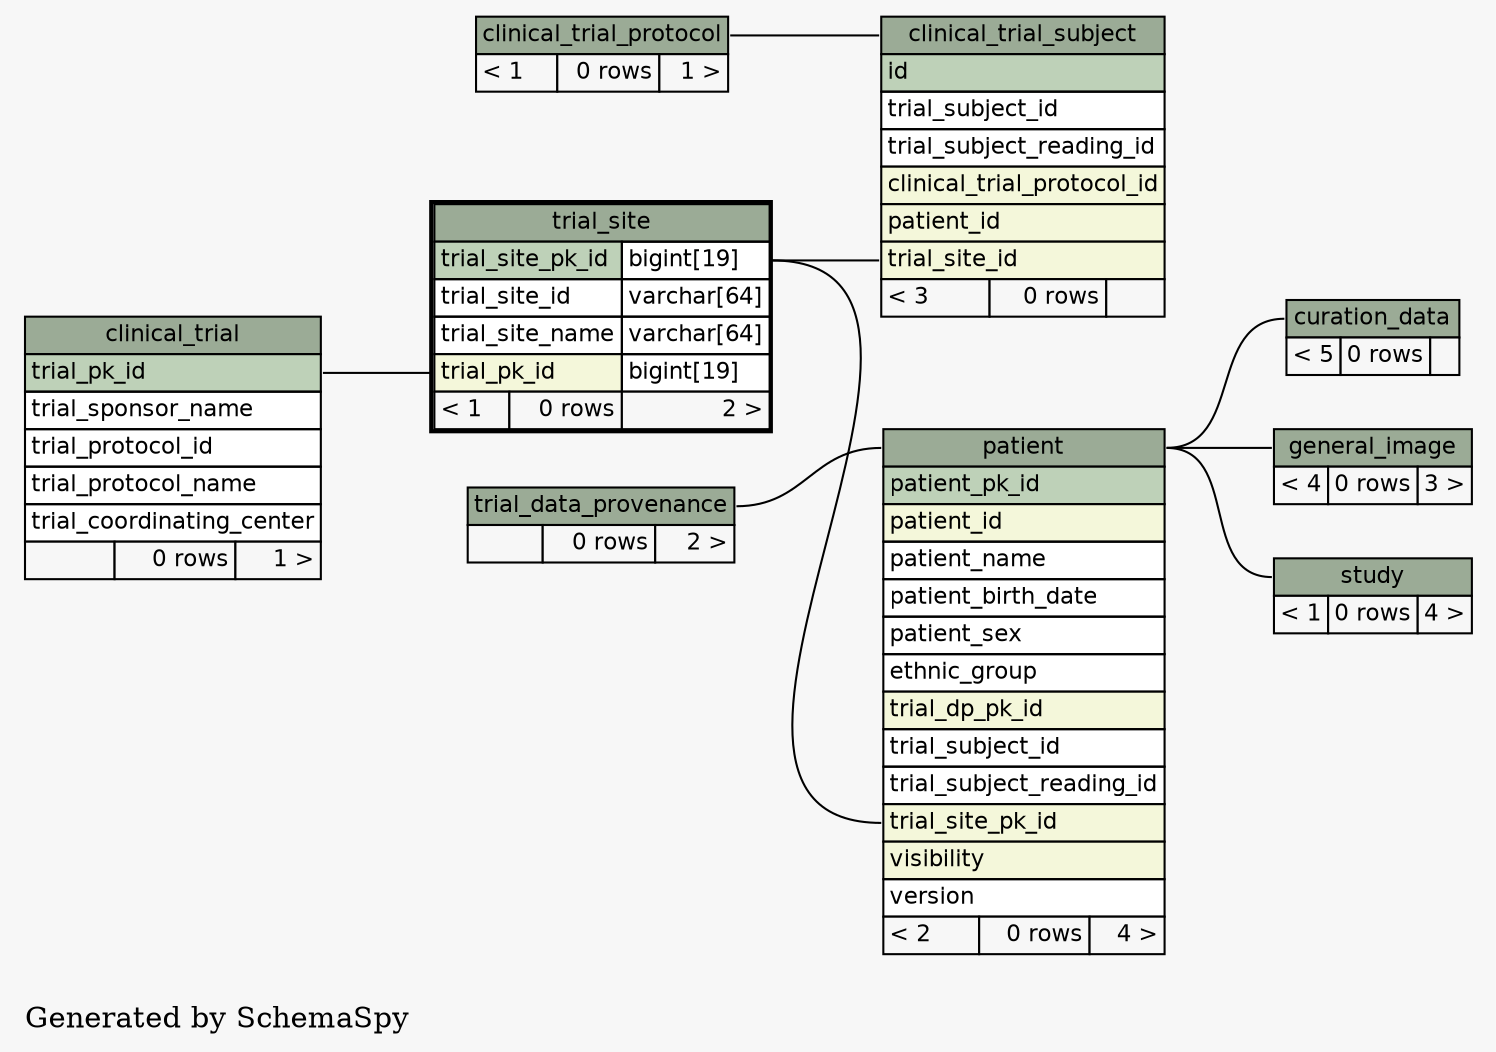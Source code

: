 // dot 2.16.1 on Linux 2.6.25.6-27.fc8
digraph "twoDegreesRelationshipsGraph" {
  graph [
    rankdir="RL"
    bgcolor="#f7f7f7"
    label="\nGenerated by SchemaSpy"
    labeljust="l"
  ];
  node [
    fontname="Helvetica"
    fontsize="11"
    shape="plaintext"
  ];
  edge [
    arrowsize="0.8"
  ];
  "clinical_trial_subject":"clinical_trial_subject.heading":w -> "clinical_trial_protocol":"clinical_trial_protocol.heading":e [arrowtail=crowtee arrowhead=none];
  "clinical_trial_subject":"trial_site_id":w -> "trial_site":"trial_site_pk_id.type":e [arrowtail=crowtee arrowhead=none];
  "curation_data":"curation_data.heading":w -> "patient":"patient.heading":e [arrowtail=crowodot arrowhead=none];
  "general_image":"general_image.heading":w -> "patient":"patient.heading":e [arrowtail=crowodot arrowhead=none];
  "patient":"patient.heading":w -> "trial_data_provenance":"trial_data_provenance.heading":e [arrowtail=crowodot arrowhead=none];
  "patient":"trial_site_pk_id":w -> "trial_site":"trial_site_pk_id.type":e [arrowtail=crowodot arrowhead=none];
  "study":"study.heading":w -> "patient":"patient.heading":e [arrowtail=crowodot arrowhead=none];
  "trial_site":"trial_pk_id":w -> "clinical_trial":"trial_pk_id":e [arrowtail=crowodot arrowhead=none];
  "clinical_trial" [
    label=<
    <TABLE BORDER="0" CELLBORDER="1" CELLSPACING="0" BGCOLOR="#ffffff">
      <TR><TD PORT="clinical_trial.heading" COLSPAN="3" BGCOLOR="#9bab96" ALIGN="CENTER">clinical_trial</TD></TR>
      <TR><TD PORT="trial_pk_id" COLSPAN="3" BGCOLOR="#bed1b8" ALIGN="LEFT">trial_pk_id</TD></TR>
      <TR><TD PORT="trial_sponsor_name" COLSPAN="3" ALIGN="LEFT">trial_sponsor_name</TD></TR>
      <TR><TD PORT="trial_protocol_id" COLSPAN="3" ALIGN="LEFT">trial_protocol_id</TD></TR>
      <TR><TD PORT="trial_protocol_name" COLSPAN="3" ALIGN="LEFT">trial_protocol_name</TD></TR>
      <TR><TD PORT="trial_coordinating_center" COLSPAN="3" ALIGN="LEFT">trial_coordinating_center</TD></TR>
      <TR><TD ALIGN="LEFT" BGCOLOR="#f7f7f7">  </TD><TD ALIGN="RIGHT" BGCOLOR="#f7f7f7">0 rows</TD><TD ALIGN="RIGHT" BGCOLOR="#f7f7f7">1 &gt;</TD></TR>
    </TABLE>>
    URL="clinical_trial.html#graph"
    tooltip="clinical_trial"
  ];
  "clinical_trial_protocol" [
    label=<
    <TABLE BORDER="0" CELLBORDER="1" CELLSPACING="0" BGCOLOR="#ffffff">
      <TR><TD PORT="clinical_trial_protocol.heading" COLSPAN="3" BGCOLOR="#9bab96" ALIGN="CENTER">clinical_trial_protocol</TD></TR>
      <TR><TD ALIGN="LEFT" BGCOLOR="#f7f7f7">&lt; 1</TD><TD ALIGN="RIGHT" BGCOLOR="#f7f7f7">0 rows</TD><TD ALIGN="RIGHT" BGCOLOR="#f7f7f7">1 &gt;</TD></TR>
    </TABLE>>
    URL="clinical_trial_protocol.html#graph"
    tooltip="clinical_trial_protocol"
  ];
  "clinical_trial_subject" [
    label=<
    <TABLE BORDER="0" CELLBORDER="1" CELLSPACING="0" BGCOLOR="#ffffff">
      <TR><TD PORT="clinical_trial_subject.heading" COLSPAN="3" BGCOLOR="#9bab96" ALIGN="CENTER">clinical_trial_subject</TD></TR>
      <TR><TD PORT="id" COLSPAN="3" BGCOLOR="#bed1b8" ALIGN="LEFT">id</TD></TR>
      <TR><TD PORT="trial_subject_id" COLSPAN="3" ALIGN="LEFT">trial_subject_id</TD></TR>
      <TR><TD PORT="trial_subject_reading_id" COLSPAN="3" ALIGN="LEFT">trial_subject_reading_id</TD></TR>
      <TR><TD PORT="clinical_trial_protocol_id" COLSPAN="3" BGCOLOR="#f4f7da" ALIGN="LEFT">clinical_trial_protocol_id</TD></TR>
      <TR><TD PORT="patient_id" COLSPAN="3" BGCOLOR="#f4f7da" ALIGN="LEFT">patient_id</TD></TR>
      <TR><TD PORT="trial_site_id" COLSPAN="3" BGCOLOR="#f4f7da" ALIGN="LEFT">trial_site_id</TD></TR>
      <TR><TD ALIGN="LEFT" BGCOLOR="#f7f7f7">&lt; 3</TD><TD ALIGN="RIGHT" BGCOLOR="#f7f7f7">0 rows</TD><TD ALIGN="RIGHT" BGCOLOR="#f7f7f7">  </TD></TR>
    </TABLE>>
    URL="clinical_trial_subject.html#graph"
    tooltip="clinical_trial_subject"
  ];
  "curation_data" [
    label=<
    <TABLE BORDER="0" CELLBORDER="1" CELLSPACING="0" BGCOLOR="#ffffff">
      <TR><TD PORT="curation_data.heading" COLSPAN="3" BGCOLOR="#9bab96" ALIGN="CENTER">curation_data</TD></TR>
      <TR><TD ALIGN="LEFT" BGCOLOR="#f7f7f7">&lt; 5</TD><TD ALIGN="RIGHT" BGCOLOR="#f7f7f7">0 rows</TD><TD ALIGN="RIGHT" BGCOLOR="#f7f7f7">  </TD></TR>
    </TABLE>>
    URL="curation_data.html#graph"
    tooltip="curation_data"
  ];
  "general_image" [
    label=<
    <TABLE BORDER="0" CELLBORDER="1" CELLSPACING="0" BGCOLOR="#ffffff">
      <TR><TD PORT="general_image.heading" COLSPAN="3" BGCOLOR="#9bab96" ALIGN="CENTER">general_image</TD></TR>
      <TR><TD ALIGN="LEFT" BGCOLOR="#f7f7f7">&lt; 4</TD><TD ALIGN="RIGHT" BGCOLOR="#f7f7f7">0 rows</TD><TD ALIGN="RIGHT" BGCOLOR="#f7f7f7">3 &gt;</TD></TR>
    </TABLE>>
    URL="general_image.html#graph"
    tooltip="general_image"
  ];
  "patient" [
    label=<
    <TABLE BORDER="0" CELLBORDER="1" CELLSPACING="0" BGCOLOR="#ffffff">
      <TR><TD PORT="patient.heading" COLSPAN="3" BGCOLOR="#9bab96" ALIGN="CENTER">patient</TD></TR>
      <TR><TD PORT="patient_pk_id" COLSPAN="3" BGCOLOR="#bed1b8" ALIGN="LEFT">patient_pk_id</TD></TR>
      <TR><TD PORT="patient_id" COLSPAN="3" BGCOLOR="#f4f7da" ALIGN="LEFT">patient_id</TD></TR>
      <TR><TD PORT="patient_name" COLSPAN="3" ALIGN="LEFT">patient_name</TD></TR>
      <TR><TD PORT="patient_birth_date" COLSPAN="3" ALIGN="LEFT">patient_birth_date</TD></TR>
      <TR><TD PORT="patient_sex" COLSPAN="3" ALIGN="LEFT">patient_sex</TD></TR>
      <TR><TD PORT="ethnic_group" COLSPAN="3" ALIGN="LEFT">ethnic_group</TD></TR>
      <TR><TD PORT="trial_dp_pk_id" COLSPAN="3" BGCOLOR="#f4f7da" ALIGN="LEFT">trial_dp_pk_id</TD></TR>
      <TR><TD PORT="trial_subject_id" COLSPAN="3" ALIGN="LEFT">trial_subject_id</TD></TR>
      <TR><TD PORT="trial_subject_reading_id" COLSPAN="3" ALIGN="LEFT">trial_subject_reading_id</TD></TR>
      <TR><TD PORT="trial_site_pk_id" COLSPAN="3" BGCOLOR="#f4f7da" ALIGN="LEFT">trial_site_pk_id</TD></TR>
      <TR><TD PORT="visibility" COLSPAN="3" BGCOLOR="#f4f7da" ALIGN="LEFT">visibility</TD></TR>
      <TR><TD PORT="version" COLSPAN="3" ALIGN="LEFT">version</TD></TR>
      <TR><TD ALIGN="LEFT" BGCOLOR="#f7f7f7">&lt; 2</TD><TD ALIGN="RIGHT" BGCOLOR="#f7f7f7">0 rows</TD><TD ALIGN="RIGHT" BGCOLOR="#f7f7f7">4 &gt;</TD></TR>
    </TABLE>>
    URL="patient.html#graph"
    tooltip="patient"
  ];
  "study" [
    label=<
    <TABLE BORDER="0" CELLBORDER="1" CELLSPACING="0" BGCOLOR="#ffffff">
      <TR><TD PORT="study.heading" COLSPAN="3" BGCOLOR="#9bab96" ALIGN="CENTER">study</TD></TR>
      <TR><TD ALIGN="LEFT" BGCOLOR="#f7f7f7">&lt; 1</TD><TD ALIGN="RIGHT" BGCOLOR="#f7f7f7">0 rows</TD><TD ALIGN="RIGHT" BGCOLOR="#f7f7f7">4 &gt;</TD></TR>
    </TABLE>>
    URL="study.html#graph"
    tooltip="study"
  ];
  "trial_data_provenance" [
    label=<
    <TABLE BORDER="0" CELLBORDER="1" CELLSPACING="0" BGCOLOR="#ffffff">
      <TR><TD PORT="trial_data_provenance.heading" COLSPAN="3" BGCOLOR="#9bab96" ALIGN="CENTER">trial_data_provenance</TD></TR>
      <TR><TD ALIGN="LEFT" BGCOLOR="#f7f7f7">  </TD><TD ALIGN="RIGHT" BGCOLOR="#f7f7f7">0 rows</TD><TD ALIGN="RIGHT" BGCOLOR="#f7f7f7">2 &gt;</TD></TR>
    </TABLE>>
    URL="trial_data_provenance.html#graph"
    tooltip="trial_data_provenance"
  ];
  "trial_site" [
    label=<
    <TABLE BORDER="2" CELLBORDER="1" CELLSPACING="0" BGCOLOR="#ffffff">
      <TR><TD PORT="trial_site.heading" COLSPAN="3" BGCOLOR="#9bab96" ALIGN="CENTER">trial_site</TD></TR>
      <TR><TD PORT="trial_site_pk_id" COLSPAN="2" BGCOLOR="#bed1b8" ALIGN="LEFT">trial_site_pk_id</TD><TD PORT="trial_site_pk_id.type" ALIGN="LEFT">bigint[19]</TD></TR>
      <TR><TD PORT="trial_site_id" COLSPAN="2" ALIGN="LEFT">trial_site_id</TD><TD PORT="trial_site_id.type" ALIGN="LEFT">varchar[64]</TD></TR>
      <TR><TD PORT="trial_site_name" COLSPAN="2" ALIGN="LEFT">trial_site_name</TD><TD PORT="trial_site_name.type" ALIGN="LEFT">varchar[64]</TD></TR>
      <TR><TD PORT="trial_pk_id" COLSPAN="2" BGCOLOR="#f4f7da" ALIGN="LEFT">trial_pk_id</TD><TD PORT="trial_pk_id.type" ALIGN="LEFT">bigint[19]</TD></TR>
      <TR><TD ALIGN="LEFT" BGCOLOR="#f7f7f7">&lt; 1</TD><TD ALIGN="RIGHT" BGCOLOR="#f7f7f7">0 rows</TD><TD ALIGN="RIGHT" BGCOLOR="#f7f7f7">2 &gt;</TD></TR>
    </TABLE>>
    URL="trial_site.html#"
    tooltip="trial_site"
  ];
}
